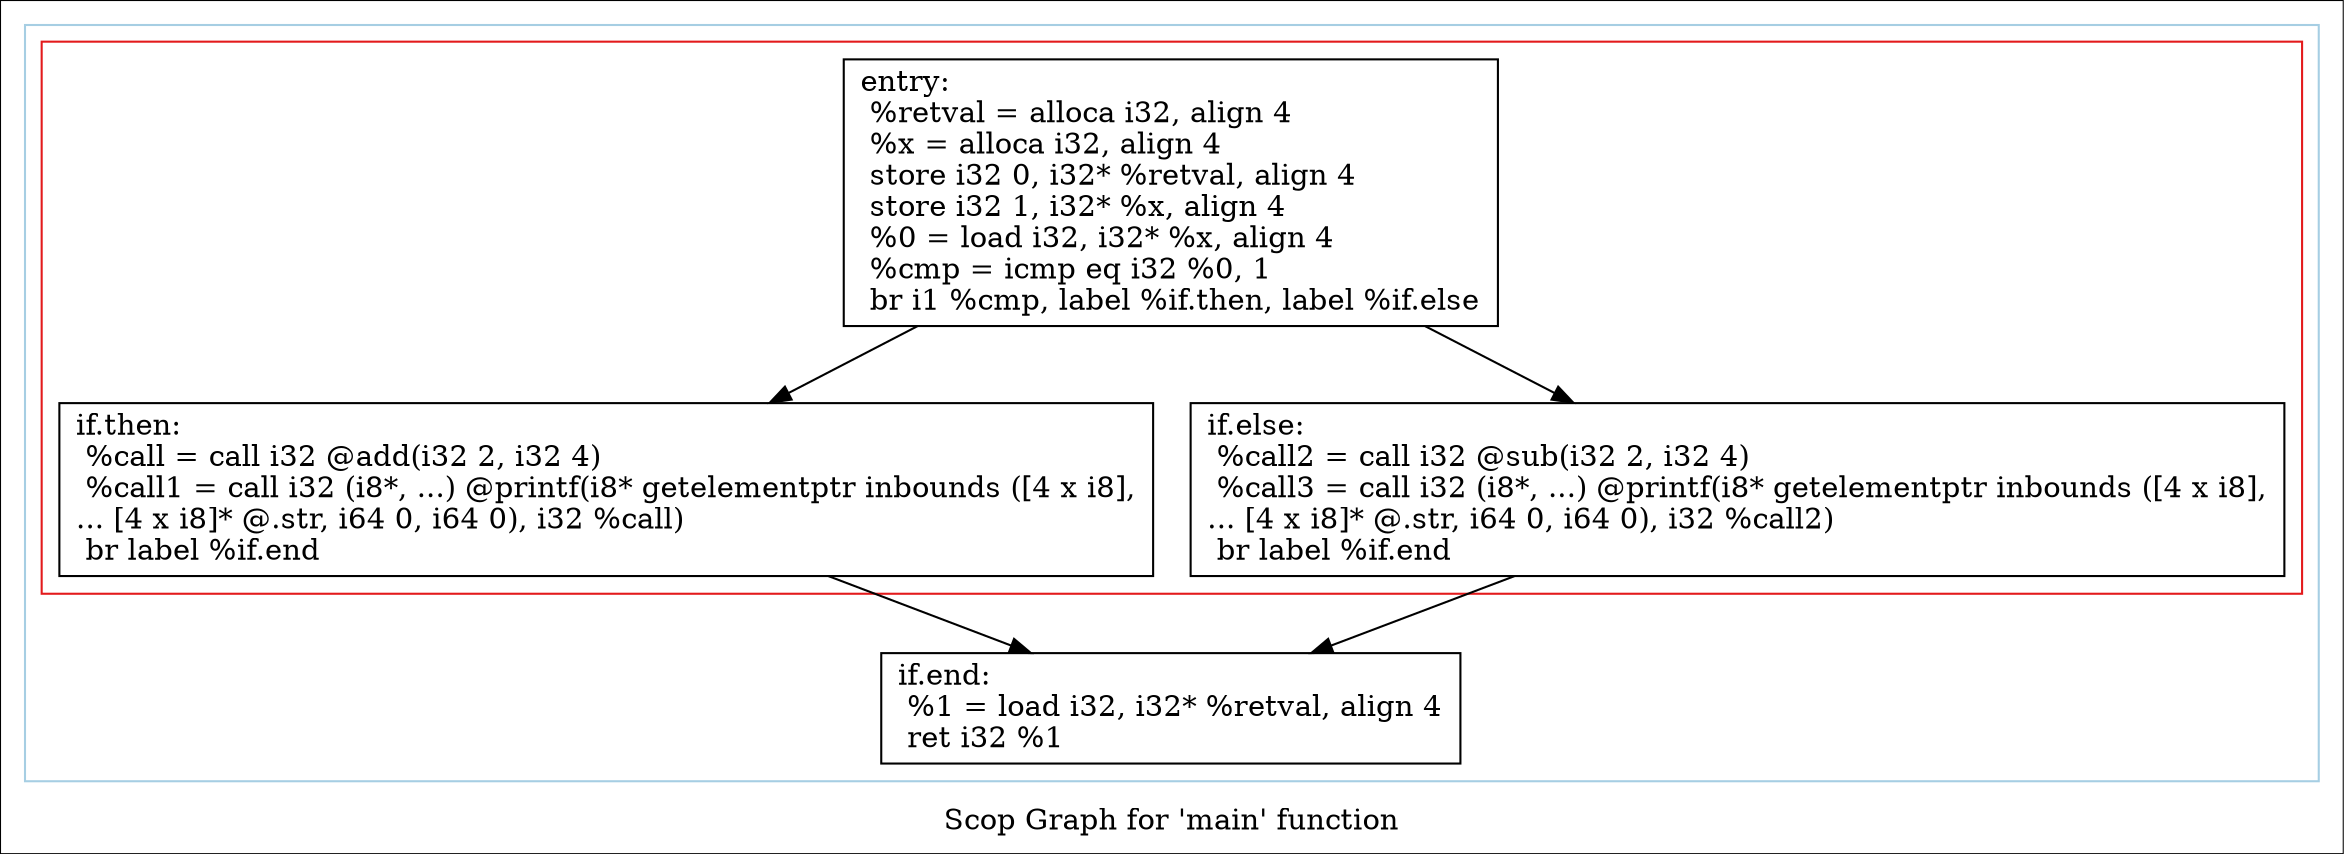 digraph "Scop Graph for 'main' function" {
	label="Scop Graph for 'main' function";

	Node0x20f5e30 [shape=record,label="{entry:\l  %retval = alloca i32, align 4\l  %x = alloca i32, align 4\l  store i32 0, i32* %retval, align 4\l  store i32 1, i32* %x, align 4\l  %0 = load i32, i32* %x, align 4\l  %cmp = icmp eq i32 %0, 1\l  br i1 %cmp, label %if.then, label %if.else\l}"];
	Node0x20f5e30 -> Node0x20f76c0;
	Node0x20f5e30 -> Node0x20f7220;
	Node0x20f76c0 [shape=record,label="{if.then:                                          \l  %call = call i32 @add(i32 2, i32 4)\l  %call1 = call i32 (i8*, ...) @printf(i8* getelementptr inbounds ([4 x i8],\l... [4 x i8]* @.str, i64 0, i64 0), i32 %call)\l  br label %if.end\l}"];
	Node0x20f76c0 -> Node0x20ed8b0;
	Node0x20ed8b0 [shape=record,label="{if.end:                                           \l  %1 = load i32, i32* %retval, align 4\l  ret i32 %1\l}"];
	Node0x20f7220 [shape=record,label="{if.else:                                          \l  %call2 = call i32 @sub(i32 2, i32 4)\l  %call3 = call i32 (i8*, ...) @printf(i8* getelementptr inbounds ([4 x i8],\l... [4 x i8]* @.str, i64 0, i64 0), i32 %call2)\l  br label %if.end\l}"];
	Node0x20f7220 -> Node0x20ed8b0;
	colorscheme = "paired12"
        subgraph cluster_0x20f3d40 {
          label = "";
          style = solid;
          color = 1
          subgraph cluster_0x20c7ff0 {
            label = "";
            style = solid;
            color = 6
            Node0x20f5e30;
            Node0x20f76c0;
            Node0x20f7220;
          }
          Node0x20ed8b0;
        }
}
